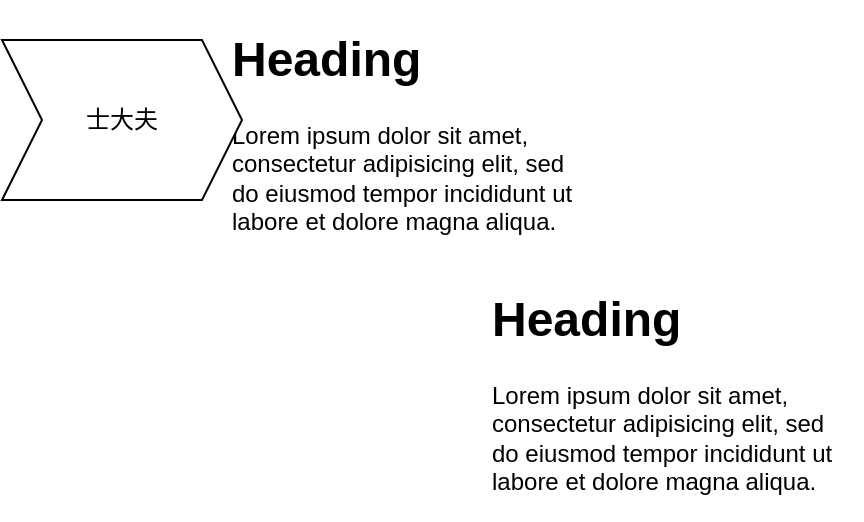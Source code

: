 <mxfile version="14.7.7" type="github"><diagram id="gJ_sZ7j-jchBc9O4Ihgn" name="第 1 页"><mxGraphModel dx="1422" dy="1963" grid="1" gridSize="10" guides="1" tooltips="1" connect="1" arrows="1" fold="1" page="1" pageScale="1" pageWidth="827" pageHeight="1169" math="0" shadow="0"><root><mxCell id="0"/><mxCell id="1" parent="0"/><mxCell id="Fnwsm65PcNfOpcanfWxA-1" value="&lt;h1&gt;Heading&lt;/h1&gt;&lt;p&gt;Lorem ipsum dolor sit amet, consectetur adipisicing elit, sed do eiusmod tempor incididunt ut labore et dolore magna aliqua.&lt;/p&gt;" style="text;html=1;strokeColor=none;fillColor=none;spacing=5;spacingTop=-20;whiteSpace=wrap;overflow=hidden;rounded=0;" vertex="1" parent="1"><mxGeometry x="320" y="-450" width="190" height="120" as="geometry"/></mxCell><mxCell id="Fnwsm65PcNfOpcanfWxA-2" value="&lt;h1&gt;Heading&lt;/h1&gt;&lt;p&gt;Lorem ipsum dolor sit amet, consectetur adipisicing elit, sed do eiusmod tempor incididunt ut labore et dolore magna aliqua.&lt;/p&gt;" style="text;html=1;strokeColor=none;fillColor=none;spacing=5;spacingTop=-20;whiteSpace=wrap;overflow=hidden;rounded=0;" vertex="1" parent="1"><mxGeometry x="190" y="-580" width="190" height="120" as="geometry"/></mxCell><mxCell id="Fnwsm65PcNfOpcanfWxA-3" value="士大夫" style="shape=step;perimeter=stepPerimeter;whiteSpace=wrap;html=1;fixedSize=1;" vertex="1" parent="1"><mxGeometry x="80" y="-570" width="120" height="80" as="geometry"/></mxCell></root></mxGraphModel></diagram></mxfile>